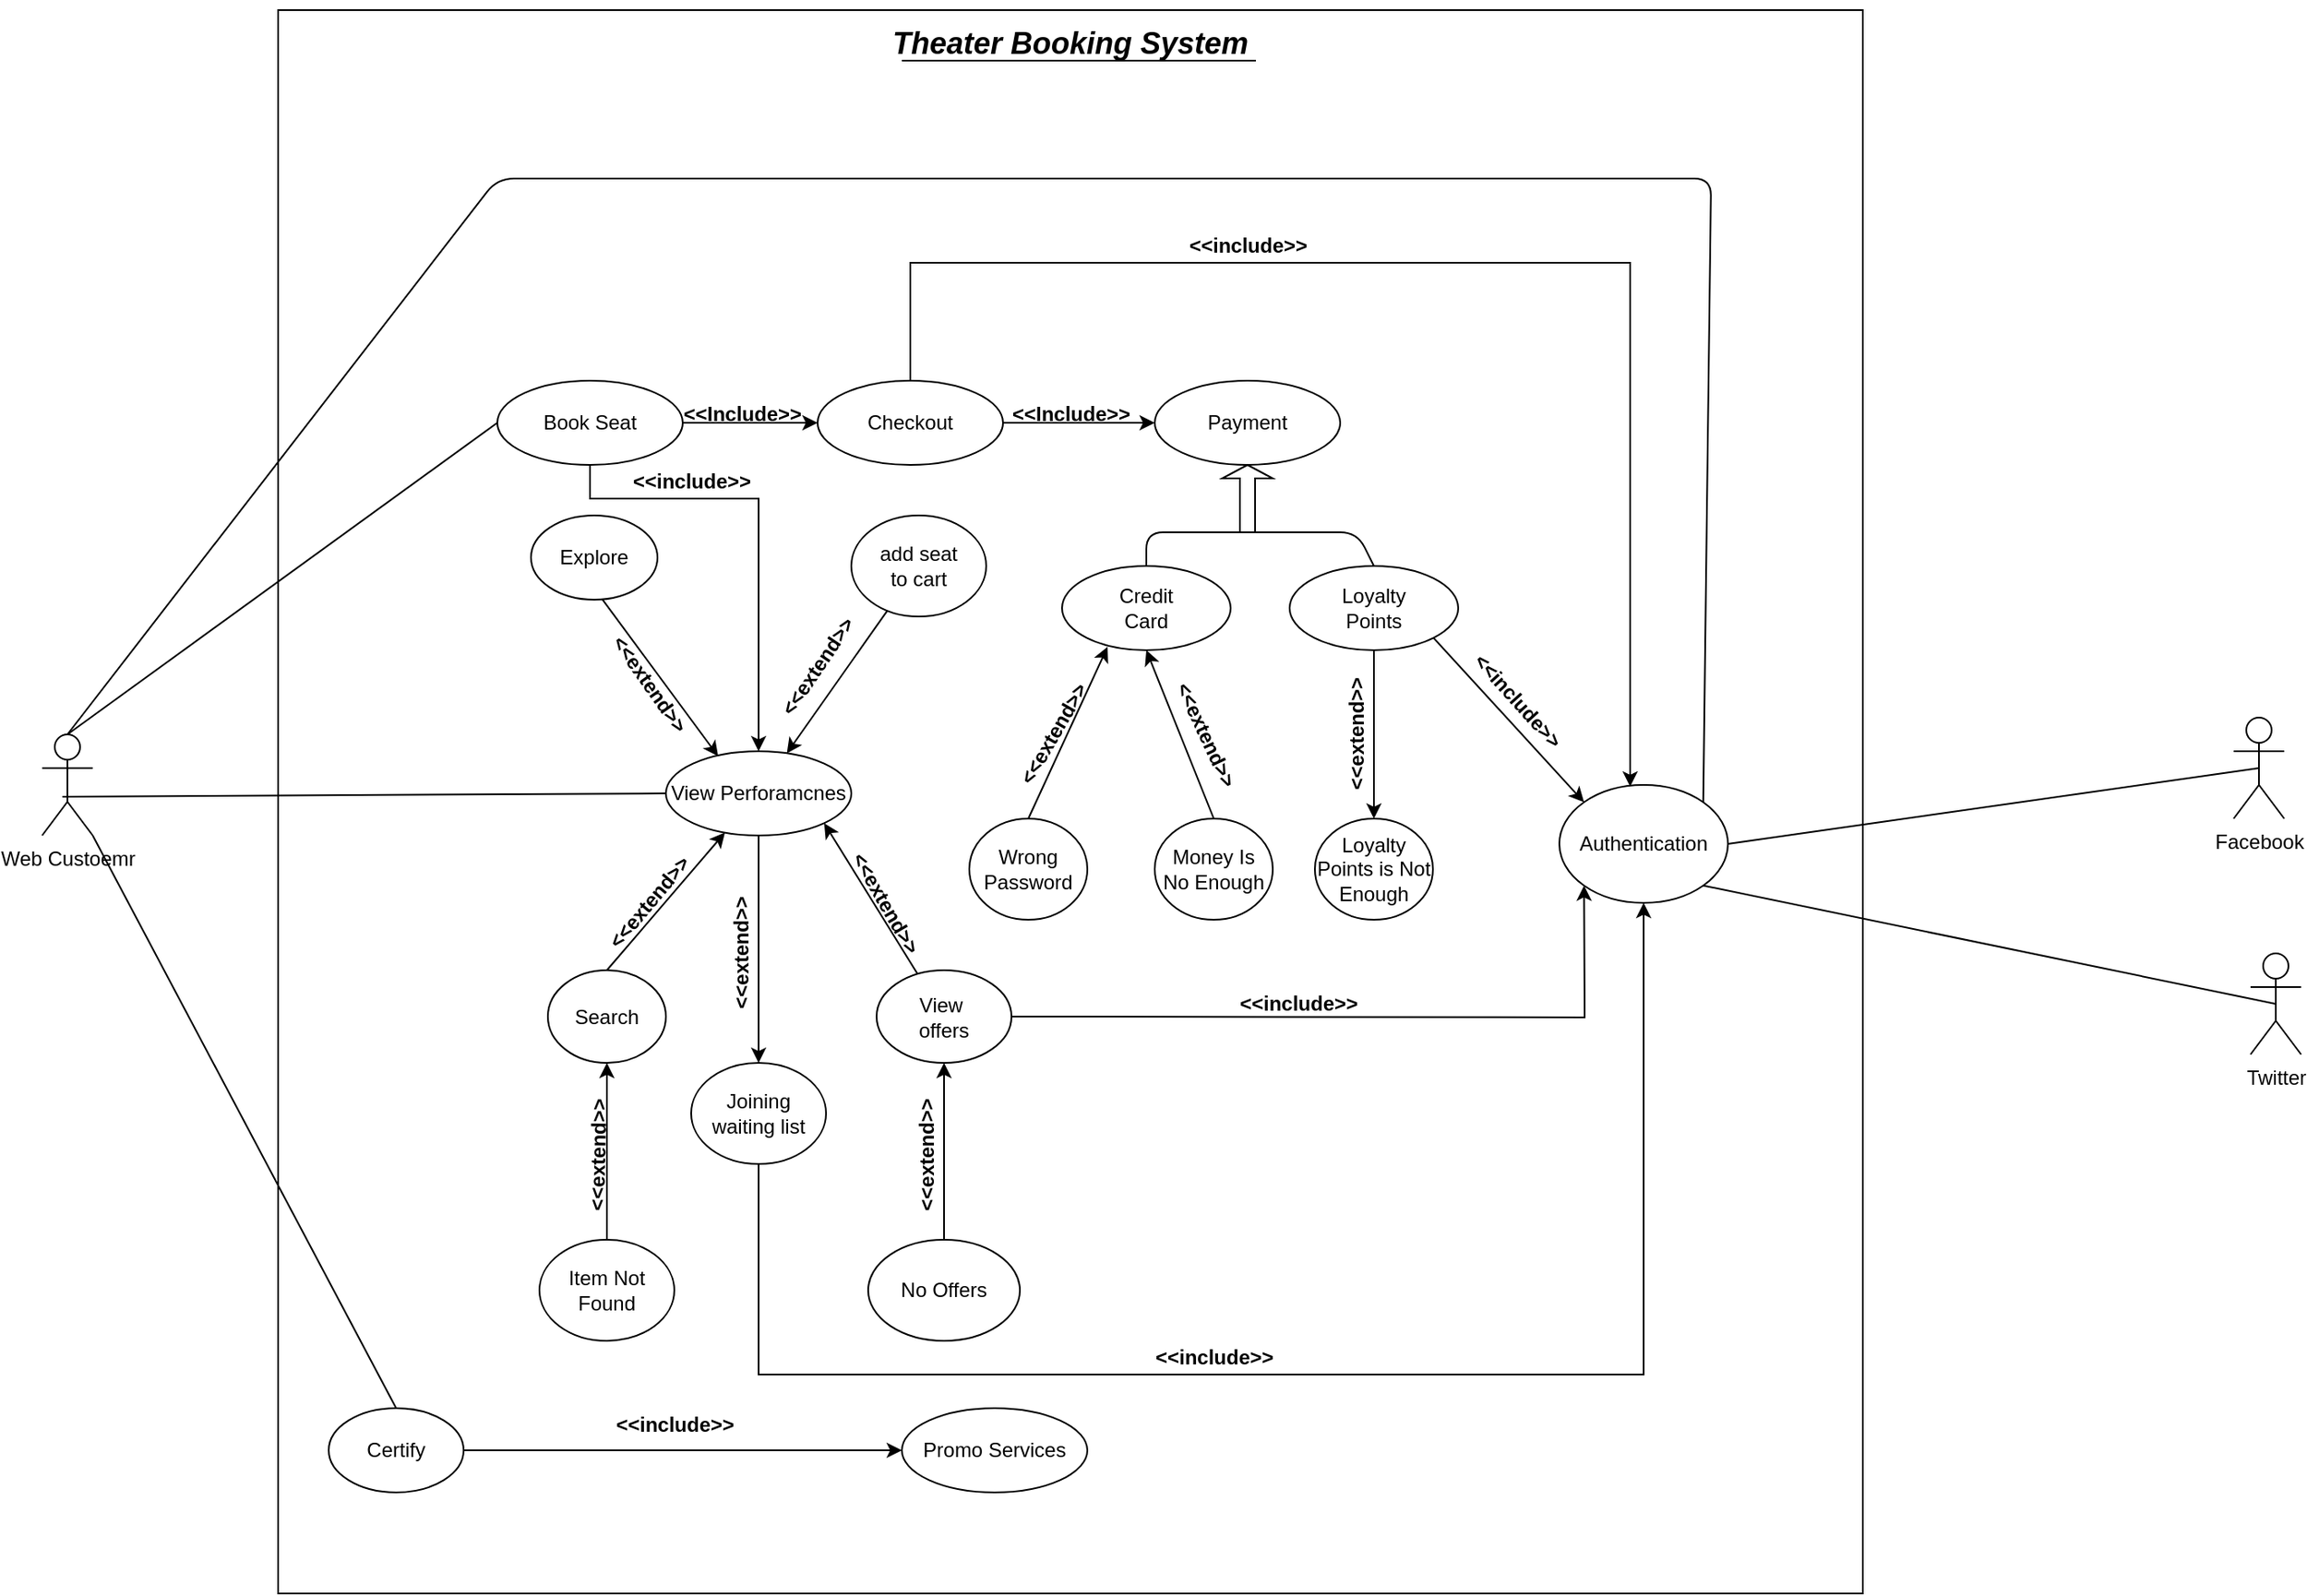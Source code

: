 <mxfile version="13.9.9" type="device"><diagram id="UvjB3dHnAhKBCSqMPJUr" name="Page-1"><mxGraphModel dx="2773" dy="2667" grid="1" gridSize="10" guides="1" tooltips="1" connect="1" arrows="1" fold="1" page="1" pageScale="1" pageWidth="1100" pageHeight="1700" math="0" shadow="0"><root><mxCell id="0"/><mxCell id="1" parent="0"/><mxCell id="XFYDF2P6AEvLcW1zHi6n-2" value="" style="whiteSpace=wrap;html=1;aspect=fixed;" parent="1" vertex="1"><mxGeometry x="-560" y="-250" width="940" height="940" as="geometry"/></mxCell><mxCell id="ihwpi0YtRR56vh0QlgCU-1" value="Web Custoemr" style="shape=umlActor;verticalLabelPosition=bottom;verticalAlign=top;html=1;outlineConnect=0;" parent="1" vertex="1"><mxGeometry x="-700" y="180" width="30" height="60" as="geometry"/></mxCell><mxCell id="ihwpi0YtRR56vh0QlgCU-24" style="edgeStyle=none;rounded=0;orthogonalLoop=1;jettySize=auto;html=1;exitX=1;exitY=0.5;exitDx=0;exitDy=0;" parent="1" source="ihwpi0YtRR56vh0QlgCU-2" target="ihwpi0YtRR56vh0QlgCU-16" edge="1"><mxGeometry relative="1" as="geometry"/></mxCell><mxCell id="Nx9O6_akpQ6TzmnF5fqp-3" style="edgeStyle=orthogonalEdgeStyle;rounded=0;orthogonalLoop=1;jettySize=auto;html=1;exitX=0.5;exitY=1;exitDx=0;exitDy=0;entryX=0.5;entryY=0;entryDx=0;entryDy=0;" parent="1" source="ihwpi0YtRR56vh0QlgCU-2" target="ihwpi0YtRR56vh0QlgCU-8" edge="1"><mxGeometry relative="1" as="geometry"><Array as="points"><mxPoint x="-375" y="40"/><mxPoint x="-275" y="40"/></Array></mxGeometry></mxCell><mxCell id="ihwpi0YtRR56vh0QlgCU-2" value="Book Seat" style="ellipse;whiteSpace=wrap;html=1;" parent="1" vertex="1"><mxGeometry x="-430" y="-30" width="110" height="50" as="geometry"/></mxCell><mxCell id="ihwpi0YtRR56vh0QlgCU-6" value="" style="endArrow=none;html=1;exitX=0.5;exitY=0;exitDx=0;exitDy=0;exitPerimeter=0;entryX=0;entryY=0.5;entryDx=0;entryDy=0;" parent="1" source="ihwpi0YtRR56vh0QlgCU-1" target="ihwpi0YtRR56vh0QlgCU-2" edge="1"><mxGeometry width="50" height="50" relative="1" as="geometry"><mxPoint x="-450" y="100" as="sourcePoint"/><mxPoint x="-400" y="50" as="targetPoint"/></mxGeometry></mxCell><mxCell id="ihwpi0YtRR56vh0QlgCU-106" style="edgeStyle=none;rounded=0;sketch=0;orthogonalLoop=1;jettySize=auto;html=1;exitX=1;exitY=0.5;exitDx=0;exitDy=0;entryX=0;entryY=0.5;entryDx=0;entryDy=0;shadow=0;" parent="1" source="ihwpi0YtRR56vh0QlgCU-7" target="ihwpi0YtRR56vh0QlgCU-103" edge="1"><mxGeometry relative="1" as="geometry"/></mxCell><mxCell id="ihwpi0YtRR56vh0QlgCU-7" value="Certify" style="ellipse;whiteSpace=wrap;html=1;" parent="1" vertex="1"><mxGeometry x="-530" y="580" width="80" height="50" as="geometry"/></mxCell><mxCell id="ihwpi0YtRR56vh0QlgCU-126" style="edgeStyle=none;rounded=0;sketch=0;orthogonalLoop=1;jettySize=auto;html=1;exitX=0.5;exitY=1;exitDx=0;exitDy=0;entryX=0.5;entryY=0;entryDx=0;entryDy=0;shadow=0;" parent="1" source="ihwpi0YtRR56vh0QlgCU-8" target="ihwpi0YtRR56vh0QlgCU-29" edge="1"><mxGeometry relative="1" as="geometry"/></mxCell><mxCell id="ihwpi0YtRR56vh0QlgCU-8" value="View Perforamcnes" style="ellipse;whiteSpace=wrap;html=1;" parent="1" vertex="1"><mxGeometry x="-330" y="190" width="110" height="50" as="geometry"/></mxCell><mxCell id="ihwpi0YtRR56vh0QlgCU-9" value="" style="endArrow=none;html=1;entryX=0;entryY=0.5;entryDx=0;entryDy=0;exitX=0.4;exitY=0.617;exitDx=0;exitDy=0;exitPerimeter=0;" parent="1" source="ihwpi0YtRR56vh0QlgCU-1" target="ihwpi0YtRR56vh0QlgCU-8" edge="1"><mxGeometry width="50" height="50" relative="1" as="geometry"><mxPoint x="-470" y="215" as="sourcePoint"/><mxPoint x="-370" y="150" as="targetPoint"/></mxGeometry></mxCell><mxCell id="ihwpi0YtRR56vh0QlgCU-13" style="edgeStyle=none;rounded=0;orthogonalLoop=1;jettySize=auto;html=1;exitX=0.5;exitY=0;exitDx=0;exitDy=0;exitPerimeter=0;" parent="1" source="ihwpi0YtRR56vh0QlgCU-1" target="ihwpi0YtRR56vh0QlgCU-1" edge="1"><mxGeometry relative="1" as="geometry"/></mxCell><mxCell id="ihwpi0YtRR56vh0QlgCU-69" style="edgeStyle=none;rounded=0;sketch=0;orthogonalLoop=1;jettySize=auto;html=1;exitX=0.5;exitY=0;exitDx=0;exitDy=0;shadow=0;entryX=0.42;entryY=0.014;entryDx=0;entryDy=0;entryPerimeter=0;" parent="1" source="ihwpi0YtRR56vh0QlgCU-16" target="ihwpi0YtRR56vh0QlgCU-68" edge="1"><mxGeometry relative="1" as="geometry"><mxPoint x="280" y="-90" as="targetPoint"/><Array as="points"><mxPoint x="-185" y="-100"/><mxPoint x="-90" y="-100"/><mxPoint x="242" y="-100"/></Array></mxGeometry></mxCell><mxCell id="ihwpi0YtRR56vh0QlgCU-137" style="edgeStyle=none;rounded=0;sketch=0;orthogonalLoop=1;jettySize=auto;html=1;exitX=1;exitY=0.5;exitDx=0;exitDy=0;entryX=0;entryY=0.5;entryDx=0;entryDy=0;shadow=0;" parent="1" source="ihwpi0YtRR56vh0QlgCU-16" target="ihwpi0YtRR56vh0QlgCU-43" edge="1"><mxGeometry relative="1" as="geometry"/></mxCell><mxCell id="ihwpi0YtRR56vh0QlgCU-16" value="Checkout" style="ellipse;whiteSpace=wrap;html=1;" parent="1" vertex="1"><mxGeometry x="-240" y="-30" width="110" height="50" as="geometry"/></mxCell><mxCell id="ihwpi0YtRR56vh0QlgCU-19" value="&lt;b&gt;&amp;lt;&amp;lt;Include&amp;gt;&amp;gt;&lt;/b&gt;" style="text;html=1;align=center;verticalAlign=middle;resizable=0;points=[];autosize=1;rotation=0;" parent="1" vertex="1"><mxGeometry x="-330" y="-20" width="90" height="20" as="geometry"/></mxCell><mxCell id="ihwpi0YtRR56vh0QlgCU-30" style="edgeStyle=none;rounded=0;orthogonalLoop=1;jettySize=auto;html=1;exitX=0.5;exitY=0;exitDx=0;exitDy=0;" parent="1" source="ihwpi0YtRR56vh0QlgCU-25" target="ihwpi0YtRR56vh0QlgCU-8" edge="1"><mxGeometry relative="1" as="geometry"/></mxCell><mxCell id="ihwpi0YtRR56vh0QlgCU-114" value="" style="edgeStyle=none;rounded=0;sketch=0;orthogonalLoop=1;jettySize=auto;html=1;shadow=0;exitX=0.5;exitY=0;exitDx=0;exitDy=0;" parent="1" source="ihwpi0YtRR56vh0QlgCU-113" target="ihwpi0YtRR56vh0QlgCU-25" edge="1"><mxGeometry relative="1" as="geometry"/></mxCell><mxCell id="ihwpi0YtRR56vh0QlgCU-25" value="Search" style="ellipse;whiteSpace=wrap;html=1;" parent="1" vertex="1"><mxGeometry x="-400" y="320" width="70" height="55" as="geometry"/></mxCell><mxCell id="ihwpi0YtRR56vh0QlgCU-82" style="edgeStyle=none;rounded=0;sketch=0;orthogonalLoop=1;jettySize=auto;html=1;exitX=1;exitY=0.5;exitDx=0;exitDy=0;entryX=0;entryY=1;entryDx=0;entryDy=0;shadow=0;" parent="1" source="ihwpi0YtRR56vh0QlgCU-26" target="ihwpi0YtRR56vh0QlgCU-68" edge="1"><mxGeometry relative="1" as="geometry"><Array as="points"><mxPoint x="215" y="348"/></Array></mxGeometry></mxCell><mxCell id="ihwpi0YtRR56vh0QlgCU-107" style="edgeStyle=none;rounded=0;sketch=0;orthogonalLoop=1;jettySize=auto;html=1;entryX=1;entryY=1;entryDx=0;entryDy=0;shadow=0;" parent="1" source="ihwpi0YtRR56vh0QlgCU-26" target="ihwpi0YtRR56vh0QlgCU-8" edge="1"><mxGeometry relative="1" as="geometry"/></mxCell><mxCell id="ihwpi0YtRR56vh0QlgCU-26" value="View&amp;nbsp;&lt;br&gt;offers" style="ellipse;whiteSpace=wrap;html=1;" parent="1" vertex="1"><mxGeometry x="-205" y="320" width="80" height="55" as="geometry"/></mxCell><mxCell id="ihwpi0YtRR56vh0QlgCU-50" style="edgeStyle=none;rounded=0;orthogonalLoop=1;jettySize=auto;html=1;" parent="1" source="ihwpi0YtRR56vh0QlgCU-27" target="ihwpi0YtRR56vh0QlgCU-8" edge="1"><mxGeometry relative="1" as="geometry"/></mxCell><mxCell id="ihwpi0YtRR56vh0QlgCU-27" value="add seat&lt;br&gt;to cart" style="ellipse;whiteSpace=wrap;html=1;" parent="1" vertex="1"><mxGeometry x="-220" y="50" width="80" height="60" as="geometry"/></mxCell><mxCell id="ihwpi0YtRR56vh0QlgCU-32" style="edgeStyle=none;rounded=0;orthogonalLoop=1;jettySize=auto;html=1;exitX=0;exitY=0;exitDx=0;exitDy=0;entryX=0.282;entryY=0.06;entryDx=0;entryDy=0;entryPerimeter=0;" parent="1" source="ihwpi0YtRR56vh0QlgCU-28" target="ihwpi0YtRR56vh0QlgCU-8" edge="1"><mxGeometry relative="1" as="geometry"><mxPoint x="-310" y="189" as="targetPoint"/></mxGeometry></mxCell><mxCell id="ihwpi0YtRR56vh0QlgCU-28" value="Explore" style="ellipse;whiteSpace=wrap;html=1;" parent="1" vertex="1"><mxGeometry x="-410" y="50" width="75" height="50" as="geometry"/></mxCell><mxCell id="ihwpi0YtRR56vh0QlgCU-122" style="edgeStyle=none;rounded=0;sketch=0;orthogonalLoop=1;jettySize=auto;html=1;exitX=0.5;exitY=1;exitDx=0;exitDy=0;entryX=0.5;entryY=1;entryDx=0;entryDy=0;shadow=0;" parent="1" source="ihwpi0YtRR56vh0QlgCU-29" target="ihwpi0YtRR56vh0QlgCU-68" edge="1"><mxGeometry relative="1" as="geometry"><Array as="points"><mxPoint x="-275" y="560"/><mxPoint x="250" y="560"/></Array></mxGeometry></mxCell><mxCell id="ihwpi0YtRR56vh0QlgCU-29" value="Joining waiting list" style="ellipse;whiteSpace=wrap;html=1;" parent="1" vertex="1"><mxGeometry x="-315" y="375" width="80" height="60" as="geometry"/></mxCell><mxCell id="ihwpi0YtRR56vh0QlgCU-36" style="edgeStyle=none;rounded=0;orthogonalLoop=1;jettySize=auto;html=1;exitX=1;exitY=0.5;exitDx=0;exitDy=0;" parent="1" source="ihwpi0YtRR56vh0QlgCU-28" target="ihwpi0YtRR56vh0QlgCU-28" edge="1"><mxGeometry relative="1" as="geometry"/></mxCell><mxCell id="ihwpi0YtRR56vh0QlgCU-37" value="&lt;b&gt;&amp;lt;&amp;lt;extend&amp;gt;&amp;gt;&lt;/b&gt;" style="text;html=1;align=center;verticalAlign=middle;resizable=0;points=[];autosize=1;rotation=55;" parent="1" vertex="1"><mxGeometry x="-380" y="140" width="80" height="20" as="geometry"/></mxCell><mxCell id="ihwpi0YtRR56vh0QlgCU-40" value="&lt;b&gt;&amp;lt;&amp;lt;extend&amp;gt;&amp;gt;&lt;/b&gt;" style="text;html=1;align=center;verticalAlign=middle;resizable=0;points=[];autosize=1;rotation=-50;" parent="1" vertex="1"><mxGeometry x="-380" y="270" width="80" height="20" as="geometry"/></mxCell><mxCell id="ihwpi0YtRR56vh0QlgCU-41" value="&lt;b&gt;&amp;lt;&amp;lt;extend&amp;gt;&amp;gt;&lt;/b&gt;" style="text;html=1;align=center;verticalAlign=middle;resizable=0;points=[];autosize=1;rotation=-90;" parent="1" vertex="1"><mxGeometry x="-325" y="300" width="80" height="20" as="geometry"/></mxCell><mxCell id="ihwpi0YtRR56vh0QlgCU-42" style="edgeStyle=none;rounded=0;orthogonalLoop=1;jettySize=auto;html=1;exitX=0.5;exitY=1;exitDx=0;exitDy=0;" parent="1" source="ihwpi0YtRR56vh0QlgCU-29" target="ihwpi0YtRR56vh0QlgCU-29" edge="1"><mxGeometry relative="1" as="geometry"/></mxCell><mxCell id="ihwpi0YtRR56vh0QlgCU-43" value="Payment" style="ellipse;whiteSpace=wrap;html=1;" parent="1" vertex="1"><mxGeometry x="-40" y="-30" width="110" height="50" as="geometry"/></mxCell><mxCell id="ihwpi0YtRR56vh0QlgCU-51" value="&lt;b&gt;&amp;lt;&amp;lt;extend&amp;gt;&amp;gt;&lt;/b&gt;" style="text;html=1;align=center;verticalAlign=middle;resizable=0;points=[];autosize=1;rotation=-56;" parent="1" vertex="1"><mxGeometry x="-280" y="130" width="80" height="20" as="geometry"/></mxCell><mxCell id="ihwpi0YtRR56vh0QlgCU-95" style="edgeStyle=none;rounded=0;sketch=0;orthogonalLoop=1;jettySize=auto;html=1;exitX=1;exitY=1;exitDx=0;exitDy=0;entryX=0;entryY=0;entryDx=0;entryDy=0;shadow=0;" parent="1" source="ihwpi0YtRR56vh0QlgCU-56" target="ihwpi0YtRR56vh0QlgCU-68" edge="1"><mxGeometry relative="1" as="geometry"/></mxCell><mxCell id="ihwpi0YtRR56vh0QlgCU-134" style="edgeStyle=none;rounded=0;sketch=0;orthogonalLoop=1;jettySize=auto;html=1;entryX=0.5;entryY=0;entryDx=0;entryDy=0;shadow=0;" parent="1" source="ihwpi0YtRR56vh0QlgCU-56" target="ihwpi0YtRR56vh0QlgCU-66" edge="1"><mxGeometry relative="1" as="geometry"/></mxCell><mxCell id="ihwpi0YtRR56vh0QlgCU-56" value="Loyalty&lt;br&gt;Points" style="ellipse;whiteSpace=wrap;html=1;" parent="1" vertex="1"><mxGeometry x="40" y="80" width="100" height="50" as="geometry"/></mxCell><mxCell id="ihwpi0YtRR56vh0QlgCU-57" value="Credit&lt;br&gt;Card" style="ellipse;whiteSpace=wrap;html=1;" parent="1" vertex="1"><mxGeometry x="-95" y="80" width="100" height="50" as="geometry"/></mxCell><mxCell id="ihwpi0YtRR56vh0QlgCU-60" value="" style="endArrow=none;html=1;exitX=0.5;exitY=0;exitDx=0;exitDy=0;entryX=0;entryY=0;entryDx=0;entryDy=7;entryPerimeter=0;" parent="1" source="ihwpi0YtRR56vh0QlgCU-57" edge="1"><mxGeometry width="50" height="50" relative="1" as="geometry"><mxPoint x="-60" y="90" as="sourcePoint"/><mxPoint x="12" y="60" as="targetPoint"/><Array as="points"><mxPoint x="-45" y="60"/></Array></mxGeometry></mxCell><mxCell id="ihwpi0YtRR56vh0QlgCU-61" value="" style="endArrow=none;html=1;exitX=0.5;exitY=0;exitDx=0;exitDy=0;entryX=0;entryY=0;entryDx=0;entryDy=13;entryPerimeter=0;" parent="1" source="ihwpi0YtRR56vh0QlgCU-56" edge="1"><mxGeometry width="50" height="50" relative="1" as="geometry"><mxPoint x="70" y="80" as="sourcePoint"/><mxPoint x="18" y="60" as="targetPoint"/><Array as="points"><mxPoint x="80" y="60"/></Array></mxGeometry></mxCell><mxCell id="ihwpi0YtRR56vh0QlgCU-64" style="edgeStyle=none;rounded=0;orthogonalLoop=1;jettySize=auto;html=1;exitX=0.5;exitY=0;exitDx=0;exitDy=0;sketch=0;shadow=0;entryX=0.27;entryY=0.96;entryDx=0;entryDy=0;entryPerimeter=0;" parent="1" source="ihwpi0YtRR56vh0QlgCU-62" target="ihwpi0YtRR56vh0QlgCU-57" edge="1"><mxGeometry relative="1" as="geometry"><mxPoint x="-60" y="140" as="targetPoint"/></mxGeometry></mxCell><mxCell id="ihwpi0YtRR56vh0QlgCU-62" value="Wrong&lt;br&gt;Password" style="ellipse;whiteSpace=wrap;html=1;" parent="1" vertex="1"><mxGeometry x="-150" y="230" width="70" height="60" as="geometry"/></mxCell><mxCell id="ihwpi0YtRR56vh0QlgCU-65" style="edgeStyle=none;rounded=0;orthogonalLoop=1;jettySize=auto;html=1;exitX=0.5;exitY=0;exitDx=0;exitDy=0;entryX=0.5;entryY=1;entryDx=0;entryDy=0;" parent="1" source="ihwpi0YtRR56vh0QlgCU-63" target="ihwpi0YtRR56vh0QlgCU-57" edge="1"><mxGeometry relative="1" as="geometry"/></mxCell><mxCell id="ihwpi0YtRR56vh0QlgCU-63" value="Money Is&lt;br&gt;No Enough" style="ellipse;whiteSpace=wrap;html=1;" parent="1" vertex="1"><mxGeometry x="-40" y="230" width="70" height="60" as="geometry"/></mxCell><mxCell id="ihwpi0YtRR56vh0QlgCU-66" value="Loyalty Points is Not Enough" style="ellipse;whiteSpace=wrap;html=1;" parent="1" vertex="1"><mxGeometry x="55" y="230" width="70" height="60" as="geometry"/></mxCell><mxCell id="ihwpi0YtRR56vh0QlgCU-68" value="Authentication" style="ellipse;whiteSpace=wrap;html=1;" parent="1" vertex="1"><mxGeometry x="200" y="210" width="100" height="70" as="geometry"/></mxCell><mxCell id="ihwpi0YtRR56vh0QlgCU-70" value="&lt;b&gt;&amp;lt;&amp;lt;include&amp;gt;&amp;gt;&lt;/b&gt;" style="text;html=1;align=center;verticalAlign=middle;resizable=0;points=[];autosize=1;" parent="1" vertex="1"><mxGeometry x="-30" y="-120" width="90" height="20" as="geometry"/></mxCell><mxCell id="ihwpi0YtRR56vh0QlgCU-71" value="Twitter&lt;br&gt;" style="shape=umlActor;verticalLabelPosition=bottom;verticalAlign=top;html=1;outlineConnect=0;fillColor=none;gradientColor=none;" parent="1" vertex="1"><mxGeometry x="610" y="310" width="30" height="60" as="geometry"/></mxCell><mxCell id="ihwpi0YtRR56vh0QlgCU-72" value="Facebook&lt;br&gt;" style="shape=umlActor;verticalLabelPosition=bottom;verticalAlign=top;html=1;outlineConnect=0;fillColor=none;gradientColor=none;" parent="1" vertex="1"><mxGeometry x="600" y="170" width="30" height="60" as="geometry"/></mxCell><mxCell id="ihwpi0YtRR56vh0QlgCU-78" value="" style="endArrow=none;html=1;shadow=0;entryX=0.5;entryY=0.5;entryDx=0;entryDy=0;entryPerimeter=0;exitX=1;exitY=0.5;exitDx=0;exitDy=0;" parent="1" source="ihwpi0YtRR56vh0QlgCU-68" target="ihwpi0YtRR56vh0QlgCU-72" edge="1"><mxGeometry width="50" height="50" relative="1" as="geometry"><mxPoint x="420" y="250" as="sourcePoint"/><mxPoint x="470" y="200" as="targetPoint"/></mxGeometry></mxCell><mxCell id="ihwpi0YtRR56vh0QlgCU-79" value="" style="endArrow=none;html=1;shadow=0;exitX=0.5;exitY=0.5;exitDx=0;exitDy=0;exitPerimeter=0;entryX=1;entryY=1;entryDx=0;entryDy=0;" parent="1" source="ihwpi0YtRR56vh0QlgCU-71" target="ihwpi0YtRR56vh0QlgCU-68" edge="1"><mxGeometry width="50" height="50" relative="1" as="geometry"><mxPoint x="430" y="350" as="sourcePoint"/><mxPoint x="480" y="300" as="targetPoint"/></mxGeometry></mxCell><mxCell id="ihwpi0YtRR56vh0QlgCU-84" value="&lt;b&gt;&amp;lt;&amp;lt;include&amp;gt;&amp;gt;&lt;/b&gt;" style="text;html=1;align=center;verticalAlign=middle;resizable=0;points=[];autosize=1;rotation=0;" parent="1" vertex="1"><mxGeometry y="330" width="90" height="20" as="geometry"/></mxCell><mxCell id="ihwpi0YtRR56vh0QlgCU-96" value="&lt;b&gt;&amp;lt;&amp;lt;include&amp;gt;&amp;gt;&lt;/b&gt;" style="text;html=1;align=center;verticalAlign=middle;resizable=0;points=[];autosize=1;rotation=48;" parent="1" vertex="1"><mxGeometry x="130" y="150" width="90" height="20" as="geometry"/></mxCell><mxCell id="ihwpi0YtRR56vh0QlgCU-99" value="" style="endArrow=none;html=1;shadow=0;entryX=1;entryY=1;entryDx=0;entryDy=0;entryPerimeter=0;exitX=0.5;exitY=0;exitDx=0;exitDy=0;" parent="1" source="ihwpi0YtRR56vh0QlgCU-7" target="ihwpi0YtRR56vh0QlgCU-1" edge="1"><mxGeometry width="50" height="50" relative="1" as="geometry"><mxPoint x="-500" y="390" as="sourcePoint"/><mxPoint x="-450" y="340" as="targetPoint"/></mxGeometry></mxCell><mxCell id="ihwpi0YtRR56vh0QlgCU-102" value="" style="endArrow=none;html=1;shadow=0;exitX=0.5;exitY=0;exitDx=0;exitDy=0;exitPerimeter=0;entryX=1;entryY=0;entryDx=0;entryDy=0;" parent="1" source="ihwpi0YtRR56vh0QlgCU-1" target="ihwpi0YtRR56vh0QlgCU-68" edge="1"><mxGeometry width="50" height="50" relative="1" as="geometry"><mxPoint x="-530" y="120" as="sourcePoint"/><mxPoint x="-480" y="70" as="targetPoint"/><Array as="points"><mxPoint x="-430" y="-150"/><mxPoint x="290" y="-150"/></Array></mxGeometry></mxCell><mxCell id="ihwpi0YtRR56vh0QlgCU-103" value="Promo Services" style="ellipse;whiteSpace=wrap;html=1;" parent="1" vertex="1"><mxGeometry x="-190" y="580" width="110" height="50" as="geometry"/></mxCell><mxCell id="ihwpi0YtRR56vh0QlgCU-105" value="&lt;b&gt;&amp;lt;&amp;lt;include&amp;gt;&amp;gt;&lt;/b&gt;" style="text;html=1;align=center;verticalAlign=middle;resizable=0;points=[];autosize=1;rotation=0;" parent="1" vertex="1"><mxGeometry x="-370" y="580" width="90" height="20" as="geometry"/></mxCell><mxCell id="ihwpi0YtRR56vh0QlgCU-110" value="" style="shape=singleArrow;direction=north;whiteSpace=wrap;html=1;fillColor=none;gradientColor=none;" parent="1" vertex="1"><mxGeometry y="20" width="30" height="40" as="geometry"/></mxCell><mxCell id="ihwpi0YtRR56vh0QlgCU-113" value="Item Not Found" style="ellipse;whiteSpace=wrap;html=1;" parent="1" vertex="1"><mxGeometry x="-405" y="480" width="80" height="60" as="geometry"/></mxCell><mxCell id="ihwpi0YtRR56vh0QlgCU-115" value="&lt;b&gt;&amp;lt;&amp;lt;extend&amp;gt;&amp;gt;&lt;/b&gt;" style="text;html=1;align=center;verticalAlign=middle;resizable=0;points=[];autosize=1;rotation=-89;" parent="1" vertex="1"><mxGeometry x="-410" y="420" width="80" height="20" as="geometry"/></mxCell><mxCell id="ihwpi0YtRR56vh0QlgCU-125" style="edgeStyle=none;rounded=0;sketch=0;orthogonalLoop=1;jettySize=auto;html=1;entryX=0.5;entryY=1;entryDx=0;entryDy=0;shadow=0;" parent="1" source="ihwpi0YtRR56vh0QlgCU-116" target="ihwpi0YtRR56vh0QlgCU-26" edge="1"><mxGeometry relative="1" as="geometry"/></mxCell><mxCell id="ihwpi0YtRR56vh0QlgCU-116" value="No Offers&lt;br&gt;" style="ellipse;whiteSpace=wrap;html=1;" parent="1" vertex="1"><mxGeometry x="-210" y="480" width="90" height="60" as="geometry"/></mxCell><mxCell id="ihwpi0YtRR56vh0QlgCU-118" value="&lt;b&gt;&amp;lt;&amp;lt;extend&amp;gt;&amp;gt;&lt;/b&gt;" style="text;html=1;align=center;verticalAlign=middle;resizable=0;points=[];autosize=1;rotation=-90;" parent="1" vertex="1"><mxGeometry x="-215" y="420" width="80" height="20" as="geometry"/></mxCell><mxCell id="ihwpi0YtRR56vh0QlgCU-120" value="&lt;b&gt;&amp;lt;&amp;lt;include&amp;gt;&amp;gt;&lt;/b&gt;" style="text;html=1;align=center;verticalAlign=middle;resizable=0;points=[];autosize=1;" parent="1" vertex="1"><mxGeometry x="-50" y="540" width="90" height="20" as="geometry"/></mxCell><mxCell id="ihwpi0YtRR56vh0QlgCU-127" value="&lt;b&gt;&amp;lt;&amp;lt;extend&amp;gt;&amp;gt;&lt;/b&gt;" style="text;html=1;align=center;verticalAlign=middle;resizable=0;points=[];autosize=1;rotation=60;" parent="1" vertex="1"><mxGeometry x="-240" y="270" width="80" height="20" as="geometry"/></mxCell><mxCell id="ihwpi0YtRR56vh0QlgCU-128" value="&lt;b&gt;&amp;lt;&amp;lt;extend&amp;gt;&amp;gt;&lt;/b&gt;" style="text;html=1;align=center;verticalAlign=middle;resizable=0;points=[];autosize=1;rotation=-60;" parent="1" vertex="1"><mxGeometry x="-140" y="170" width="80" height="20" as="geometry"/></mxCell><mxCell id="ihwpi0YtRR56vh0QlgCU-129" value="&lt;b&gt;&amp;lt;&amp;lt;extend&amp;gt;&amp;gt;&lt;/b&gt;" style="text;html=1;align=center;verticalAlign=middle;resizable=0;points=[];autosize=1;rotation=65;" parent="1" vertex="1"><mxGeometry x="-50" y="170" width="80" height="20" as="geometry"/></mxCell><mxCell id="ihwpi0YtRR56vh0QlgCU-135" value="&lt;b&gt;&amp;lt;&amp;lt;extend&amp;gt;&amp;gt;&lt;/b&gt;" style="text;html=1;align=center;verticalAlign=middle;resizable=0;points=[];autosize=1;rotation=270;" parent="1" vertex="1"><mxGeometry x="40" y="170" width="80" height="20" as="geometry"/></mxCell><mxCell id="ihwpi0YtRR56vh0QlgCU-45" value="&lt;b&gt;&amp;lt;&amp;lt;Include&amp;gt;&amp;gt;&lt;/b&gt;" style="text;html=1;align=center;verticalAlign=middle;resizable=0;points=[];autosize=1;rotation=0;" parent="1" vertex="1"><mxGeometry x="-135" y="-20" width="90" height="20" as="geometry"/></mxCell><mxCell id="Nx9O6_akpQ6TzmnF5fqp-4" value="&lt;b&gt;&amp;lt;&amp;lt;include&amp;gt;&amp;gt;&lt;/b&gt;" style="text;html=1;align=center;verticalAlign=middle;resizable=0;points=[];autosize=1;" parent="1" vertex="1"><mxGeometry x="-360" y="20" width="90" height="20" as="geometry"/></mxCell><mxCell id="XFYDF2P6AEvLcW1zHi6n-3" value="&lt;h2&gt;&lt;i&gt;Theater Booking System&lt;/i&gt;&lt;/h2&gt;" style="text;html=1;strokeColor=none;fillColor=none;align=center;verticalAlign=middle;whiteSpace=wrap;rounded=0;" parent="1" vertex="1"><mxGeometry x="-210" y="-240" width="240" height="20" as="geometry"/></mxCell><mxCell id="npPOek9oZN2TxrOhzB2R-1" value="" style="endArrow=none;html=1;" edge="1" parent="1"><mxGeometry width="50" height="50" relative="1" as="geometry"><mxPoint x="-190" y="-220" as="sourcePoint"/><mxPoint x="20" y="-220" as="targetPoint"/></mxGeometry></mxCell></root></mxGraphModel></diagram></mxfile>